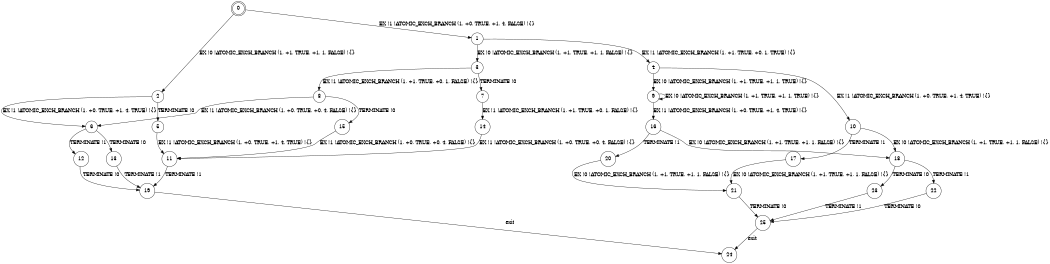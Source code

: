 digraph BCG {
size = "7, 10.5";
center = TRUE;
node [shape = circle];
0 [peripheries = 2];
0 -> 1 [label = "EX !1 !ATOMIC_EXCH_BRANCH (1, +0, TRUE, +1, 4, FALSE) !{}"];
0 -> 2 [label = "EX !0 !ATOMIC_EXCH_BRANCH (1, +1, TRUE, +1, 1, FALSE) !{}"];
1 -> 3 [label = "EX !0 !ATOMIC_EXCH_BRANCH (1, +1, TRUE, +1, 1, FALSE) !{}"];
1 -> 4 [label = "EX !1 !ATOMIC_EXCH_BRANCH (1, +1, TRUE, +0, 1, TRUE) !{}"];
2 -> 5 [label = "TERMINATE !0"];
2 -> 6 [label = "EX !1 !ATOMIC_EXCH_BRANCH (1, +0, TRUE, +1, 4, TRUE) !{}"];
3 -> 7 [label = "TERMINATE !0"];
3 -> 8 [label = "EX !1 !ATOMIC_EXCH_BRANCH (1, +1, TRUE, +0, 1, FALSE) !{}"];
4 -> 9 [label = "EX !0 !ATOMIC_EXCH_BRANCH (1, +1, TRUE, +1, 1, TRUE) !{}"];
4 -> 10 [label = "EX !1 !ATOMIC_EXCH_BRANCH (1, +0, TRUE, +1, 4, TRUE) !{}"];
5 -> 11 [label = "EX !1 !ATOMIC_EXCH_BRANCH (1, +0, TRUE, +1, 4, TRUE) !{}"];
6 -> 12 [label = "TERMINATE !1"];
6 -> 13 [label = "TERMINATE !0"];
7 -> 14 [label = "EX !1 !ATOMIC_EXCH_BRANCH (1, +1, TRUE, +0, 1, FALSE) !{}"];
8 -> 15 [label = "TERMINATE !0"];
8 -> 6 [label = "EX !1 !ATOMIC_EXCH_BRANCH (1, +0, TRUE, +0, 4, FALSE) !{}"];
9 -> 16 [label = "EX !1 !ATOMIC_EXCH_BRANCH (1, +0, TRUE, +1, 4, TRUE) !{}"];
9 -> 9 [label = "EX !0 !ATOMIC_EXCH_BRANCH (1, +1, TRUE, +1, 1, TRUE) !{}"];
10 -> 17 [label = "TERMINATE !1"];
10 -> 18 [label = "EX !0 !ATOMIC_EXCH_BRANCH (1, +1, TRUE, +1, 1, FALSE) !{}"];
11 -> 19 [label = "TERMINATE !1"];
12 -> 19 [label = "TERMINATE !0"];
13 -> 19 [label = "TERMINATE !1"];
14 -> 11 [label = "EX !1 !ATOMIC_EXCH_BRANCH (1, +0, TRUE, +0, 4, FALSE) !{}"];
15 -> 11 [label = "EX !1 !ATOMIC_EXCH_BRANCH (1, +0, TRUE, +0, 4, FALSE) !{}"];
16 -> 20 [label = "TERMINATE !1"];
16 -> 18 [label = "EX !0 !ATOMIC_EXCH_BRANCH (1, +1, TRUE, +1, 1, FALSE) !{}"];
17 -> 21 [label = "EX !0 !ATOMIC_EXCH_BRANCH (1, +1, TRUE, +1, 1, FALSE) !{}"];
18 -> 22 [label = "TERMINATE !1"];
18 -> 23 [label = "TERMINATE !0"];
19 -> 24 [label = "exit"];
20 -> 21 [label = "EX !0 !ATOMIC_EXCH_BRANCH (1, +1, TRUE, +1, 1, FALSE) !{}"];
21 -> 25 [label = "TERMINATE !0"];
22 -> 25 [label = "TERMINATE !0"];
23 -> 25 [label = "TERMINATE !1"];
25 -> 24 [label = "exit"];
}
